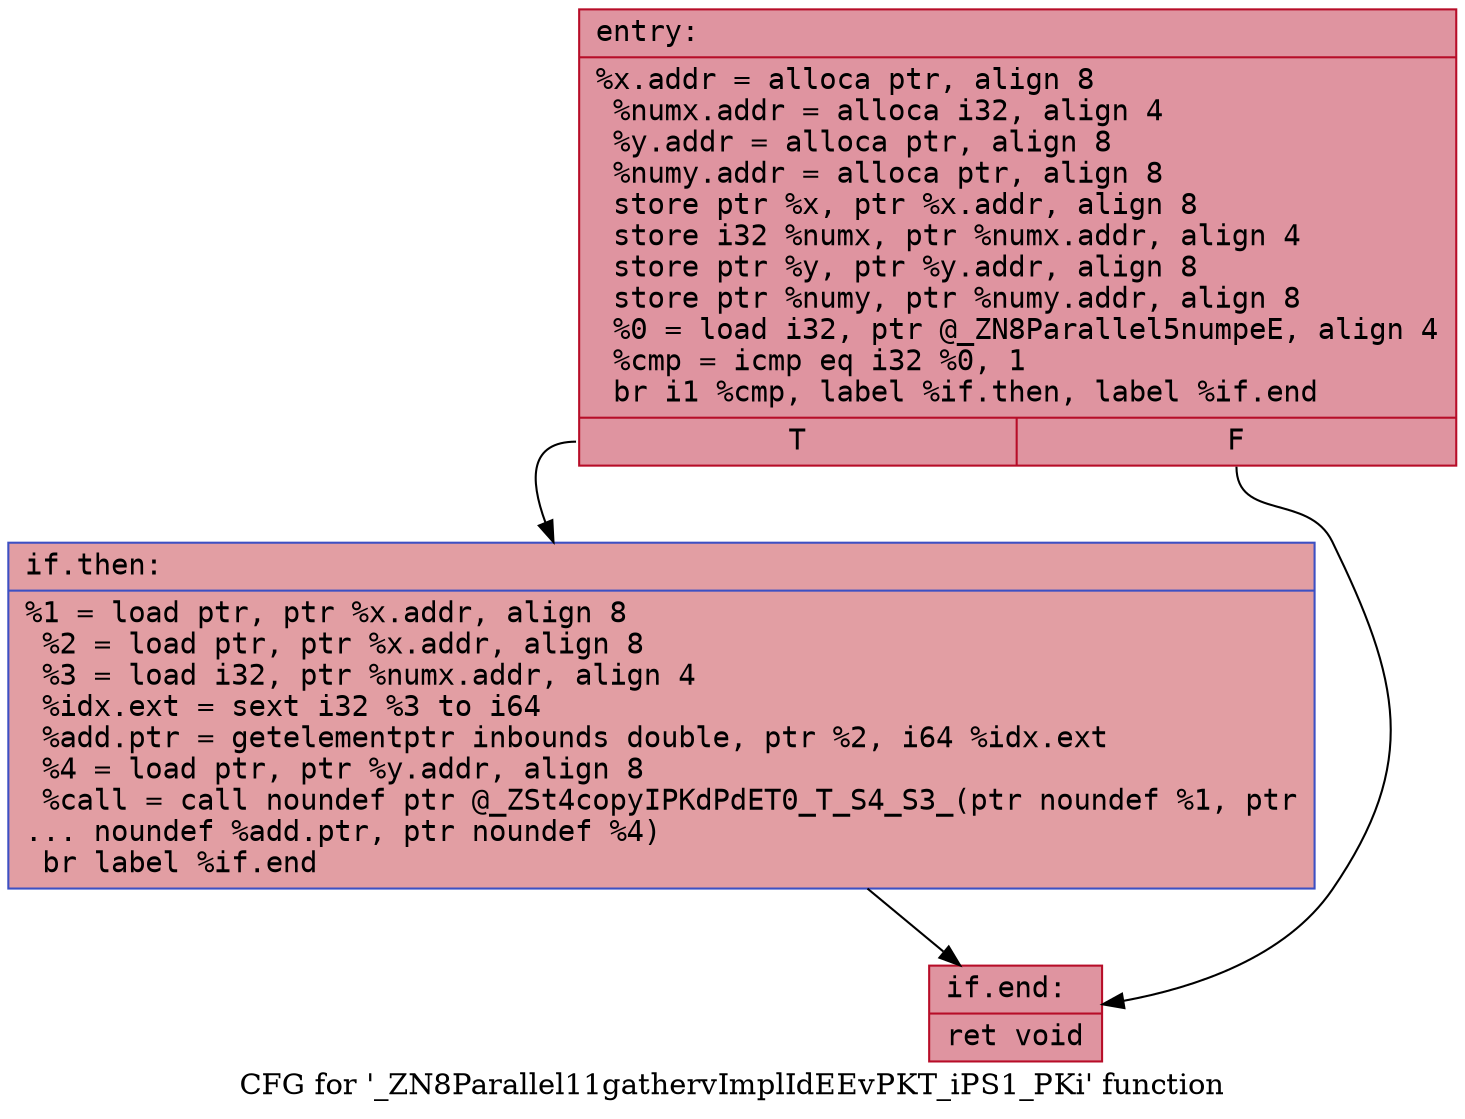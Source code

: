 digraph "CFG for '_ZN8Parallel11gathervImplIdEEvPKT_iPS1_PKi' function" {
	label="CFG for '_ZN8Parallel11gathervImplIdEEvPKT_iPS1_PKi' function";

	Node0x55fc3be26790 [shape=record,color="#b70d28ff", style=filled, fillcolor="#b70d2870" fontname="Courier",label="{entry:\l|  %x.addr = alloca ptr, align 8\l  %numx.addr = alloca i32, align 4\l  %y.addr = alloca ptr, align 8\l  %numy.addr = alloca ptr, align 8\l  store ptr %x, ptr %x.addr, align 8\l  store i32 %numx, ptr %numx.addr, align 4\l  store ptr %y, ptr %y.addr, align 8\l  store ptr %numy, ptr %numy.addr, align 8\l  %0 = load i32, ptr @_ZN8Parallel5numpeE, align 4\l  %cmp = icmp eq i32 %0, 1\l  br i1 %cmp, label %if.then, label %if.end\l|{<s0>T|<s1>F}}"];
	Node0x55fc3be26790:s0 -> Node0x55fc3be26de0[tooltip="entry -> if.then\nProbability 50.00%" ];
	Node0x55fc3be26790:s1 -> Node0x55fc3be26e50[tooltip="entry -> if.end\nProbability 50.00%" ];
	Node0x55fc3be26de0 [shape=record,color="#3d50c3ff", style=filled, fillcolor="#be242e70" fontname="Courier",label="{if.then:\l|  %1 = load ptr, ptr %x.addr, align 8\l  %2 = load ptr, ptr %x.addr, align 8\l  %3 = load i32, ptr %numx.addr, align 4\l  %idx.ext = sext i32 %3 to i64\l  %add.ptr = getelementptr inbounds double, ptr %2, i64 %idx.ext\l  %4 = load ptr, ptr %y.addr, align 8\l  %call = call noundef ptr @_ZSt4copyIPKdPdET0_T_S4_S3_(ptr noundef %1, ptr\l... noundef %add.ptr, ptr noundef %4)\l  br label %if.end\l}"];
	Node0x55fc3be26de0 -> Node0x55fc3be26e50[tooltip="if.then -> if.end\nProbability 100.00%" ];
	Node0x55fc3be26e50 [shape=record,color="#b70d28ff", style=filled, fillcolor="#b70d2870" fontname="Courier",label="{if.end:\l|  ret void\l}"];
}

